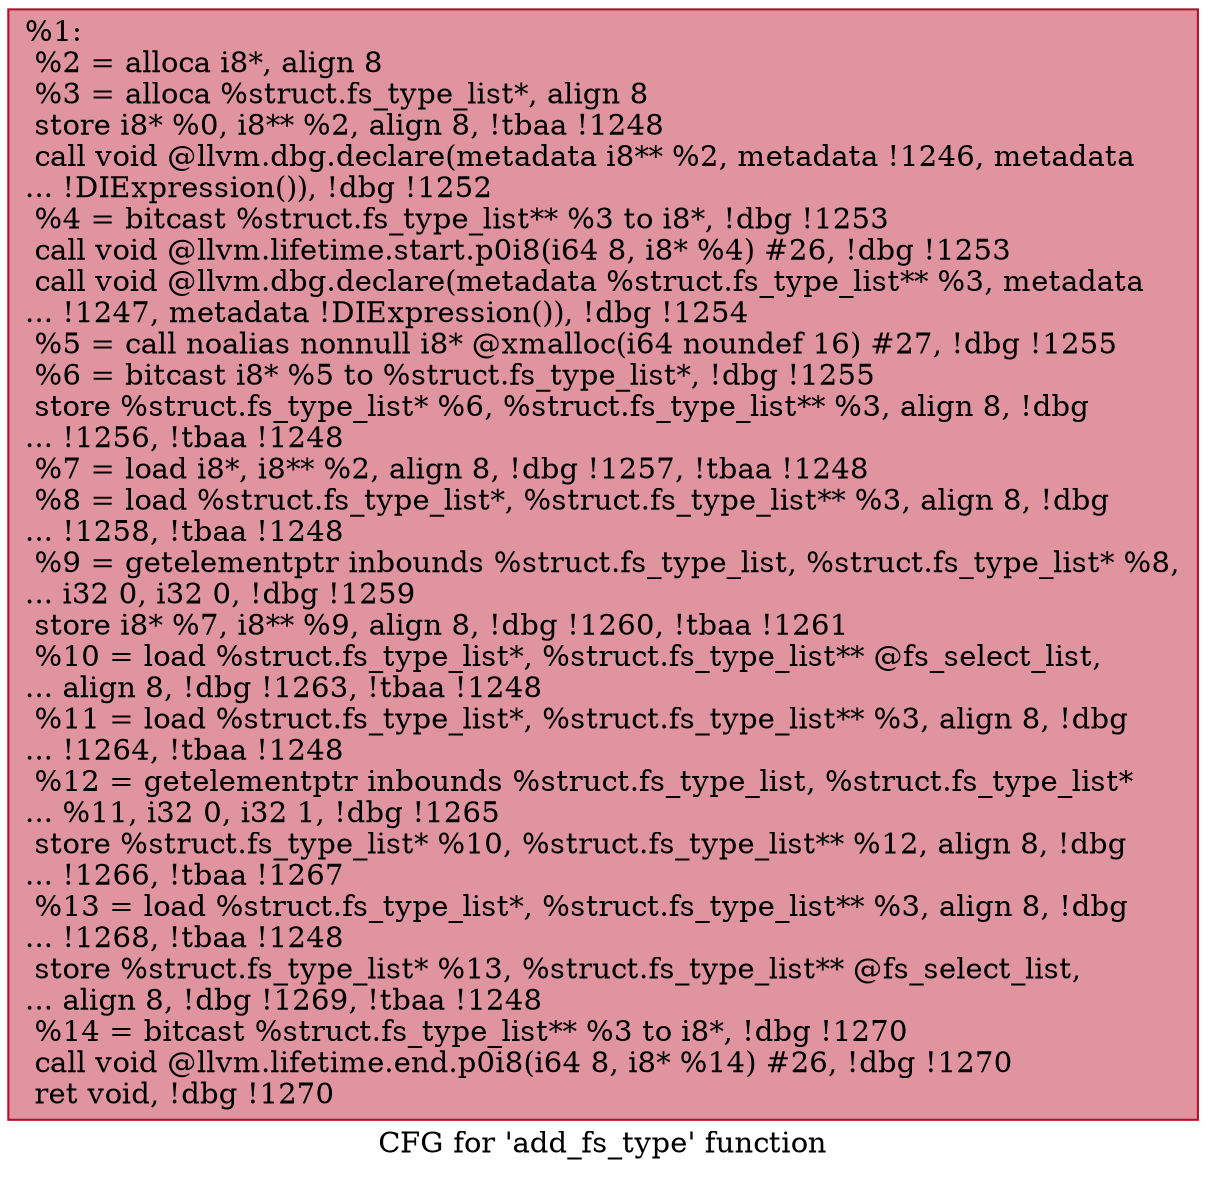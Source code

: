 digraph "CFG for 'add_fs_type' function" {
	label="CFG for 'add_fs_type' function";

	Node0x10690a0 [shape=record,color="#b70d28ff", style=filled, fillcolor="#b70d2870",label="{%1:\l  %2 = alloca i8*, align 8\l  %3 = alloca %struct.fs_type_list*, align 8\l  store i8* %0, i8** %2, align 8, !tbaa !1248\l  call void @llvm.dbg.declare(metadata i8** %2, metadata !1246, metadata\l... !DIExpression()), !dbg !1252\l  %4 = bitcast %struct.fs_type_list** %3 to i8*, !dbg !1253\l  call void @llvm.lifetime.start.p0i8(i64 8, i8* %4) #26, !dbg !1253\l  call void @llvm.dbg.declare(metadata %struct.fs_type_list** %3, metadata\l... !1247, metadata !DIExpression()), !dbg !1254\l  %5 = call noalias nonnull i8* @xmalloc(i64 noundef 16) #27, !dbg !1255\l  %6 = bitcast i8* %5 to %struct.fs_type_list*, !dbg !1255\l  store %struct.fs_type_list* %6, %struct.fs_type_list** %3, align 8, !dbg\l... !1256, !tbaa !1248\l  %7 = load i8*, i8** %2, align 8, !dbg !1257, !tbaa !1248\l  %8 = load %struct.fs_type_list*, %struct.fs_type_list** %3, align 8, !dbg\l... !1258, !tbaa !1248\l  %9 = getelementptr inbounds %struct.fs_type_list, %struct.fs_type_list* %8,\l... i32 0, i32 0, !dbg !1259\l  store i8* %7, i8** %9, align 8, !dbg !1260, !tbaa !1261\l  %10 = load %struct.fs_type_list*, %struct.fs_type_list** @fs_select_list,\l... align 8, !dbg !1263, !tbaa !1248\l  %11 = load %struct.fs_type_list*, %struct.fs_type_list** %3, align 8, !dbg\l... !1264, !tbaa !1248\l  %12 = getelementptr inbounds %struct.fs_type_list, %struct.fs_type_list*\l... %11, i32 0, i32 1, !dbg !1265\l  store %struct.fs_type_list* %10, %struct.fs_type_list** %12, align 8, !dbg\l... !1266, !tbaa !1267\l  %13 = load %struct.fs_type_list*, %struct.fs_type_list** %3, align 8, !dbg\l... !1268, !tbaa !1248\l  store %struct.fs_type_list* %13, %struct.fs_type_list** @fs_select_list,\l... align 8, !dbg !1269, !tbaa !1248\l  %14 = bitcast %struct.fs_type_list** %3 to i8*, !dbg !1270\l  call void @llvm.lifetime.end.p0i8(i64 8, i8* %14) #26, !dbg !1270\l  ret void, !dbg !1270\l}"];
}

